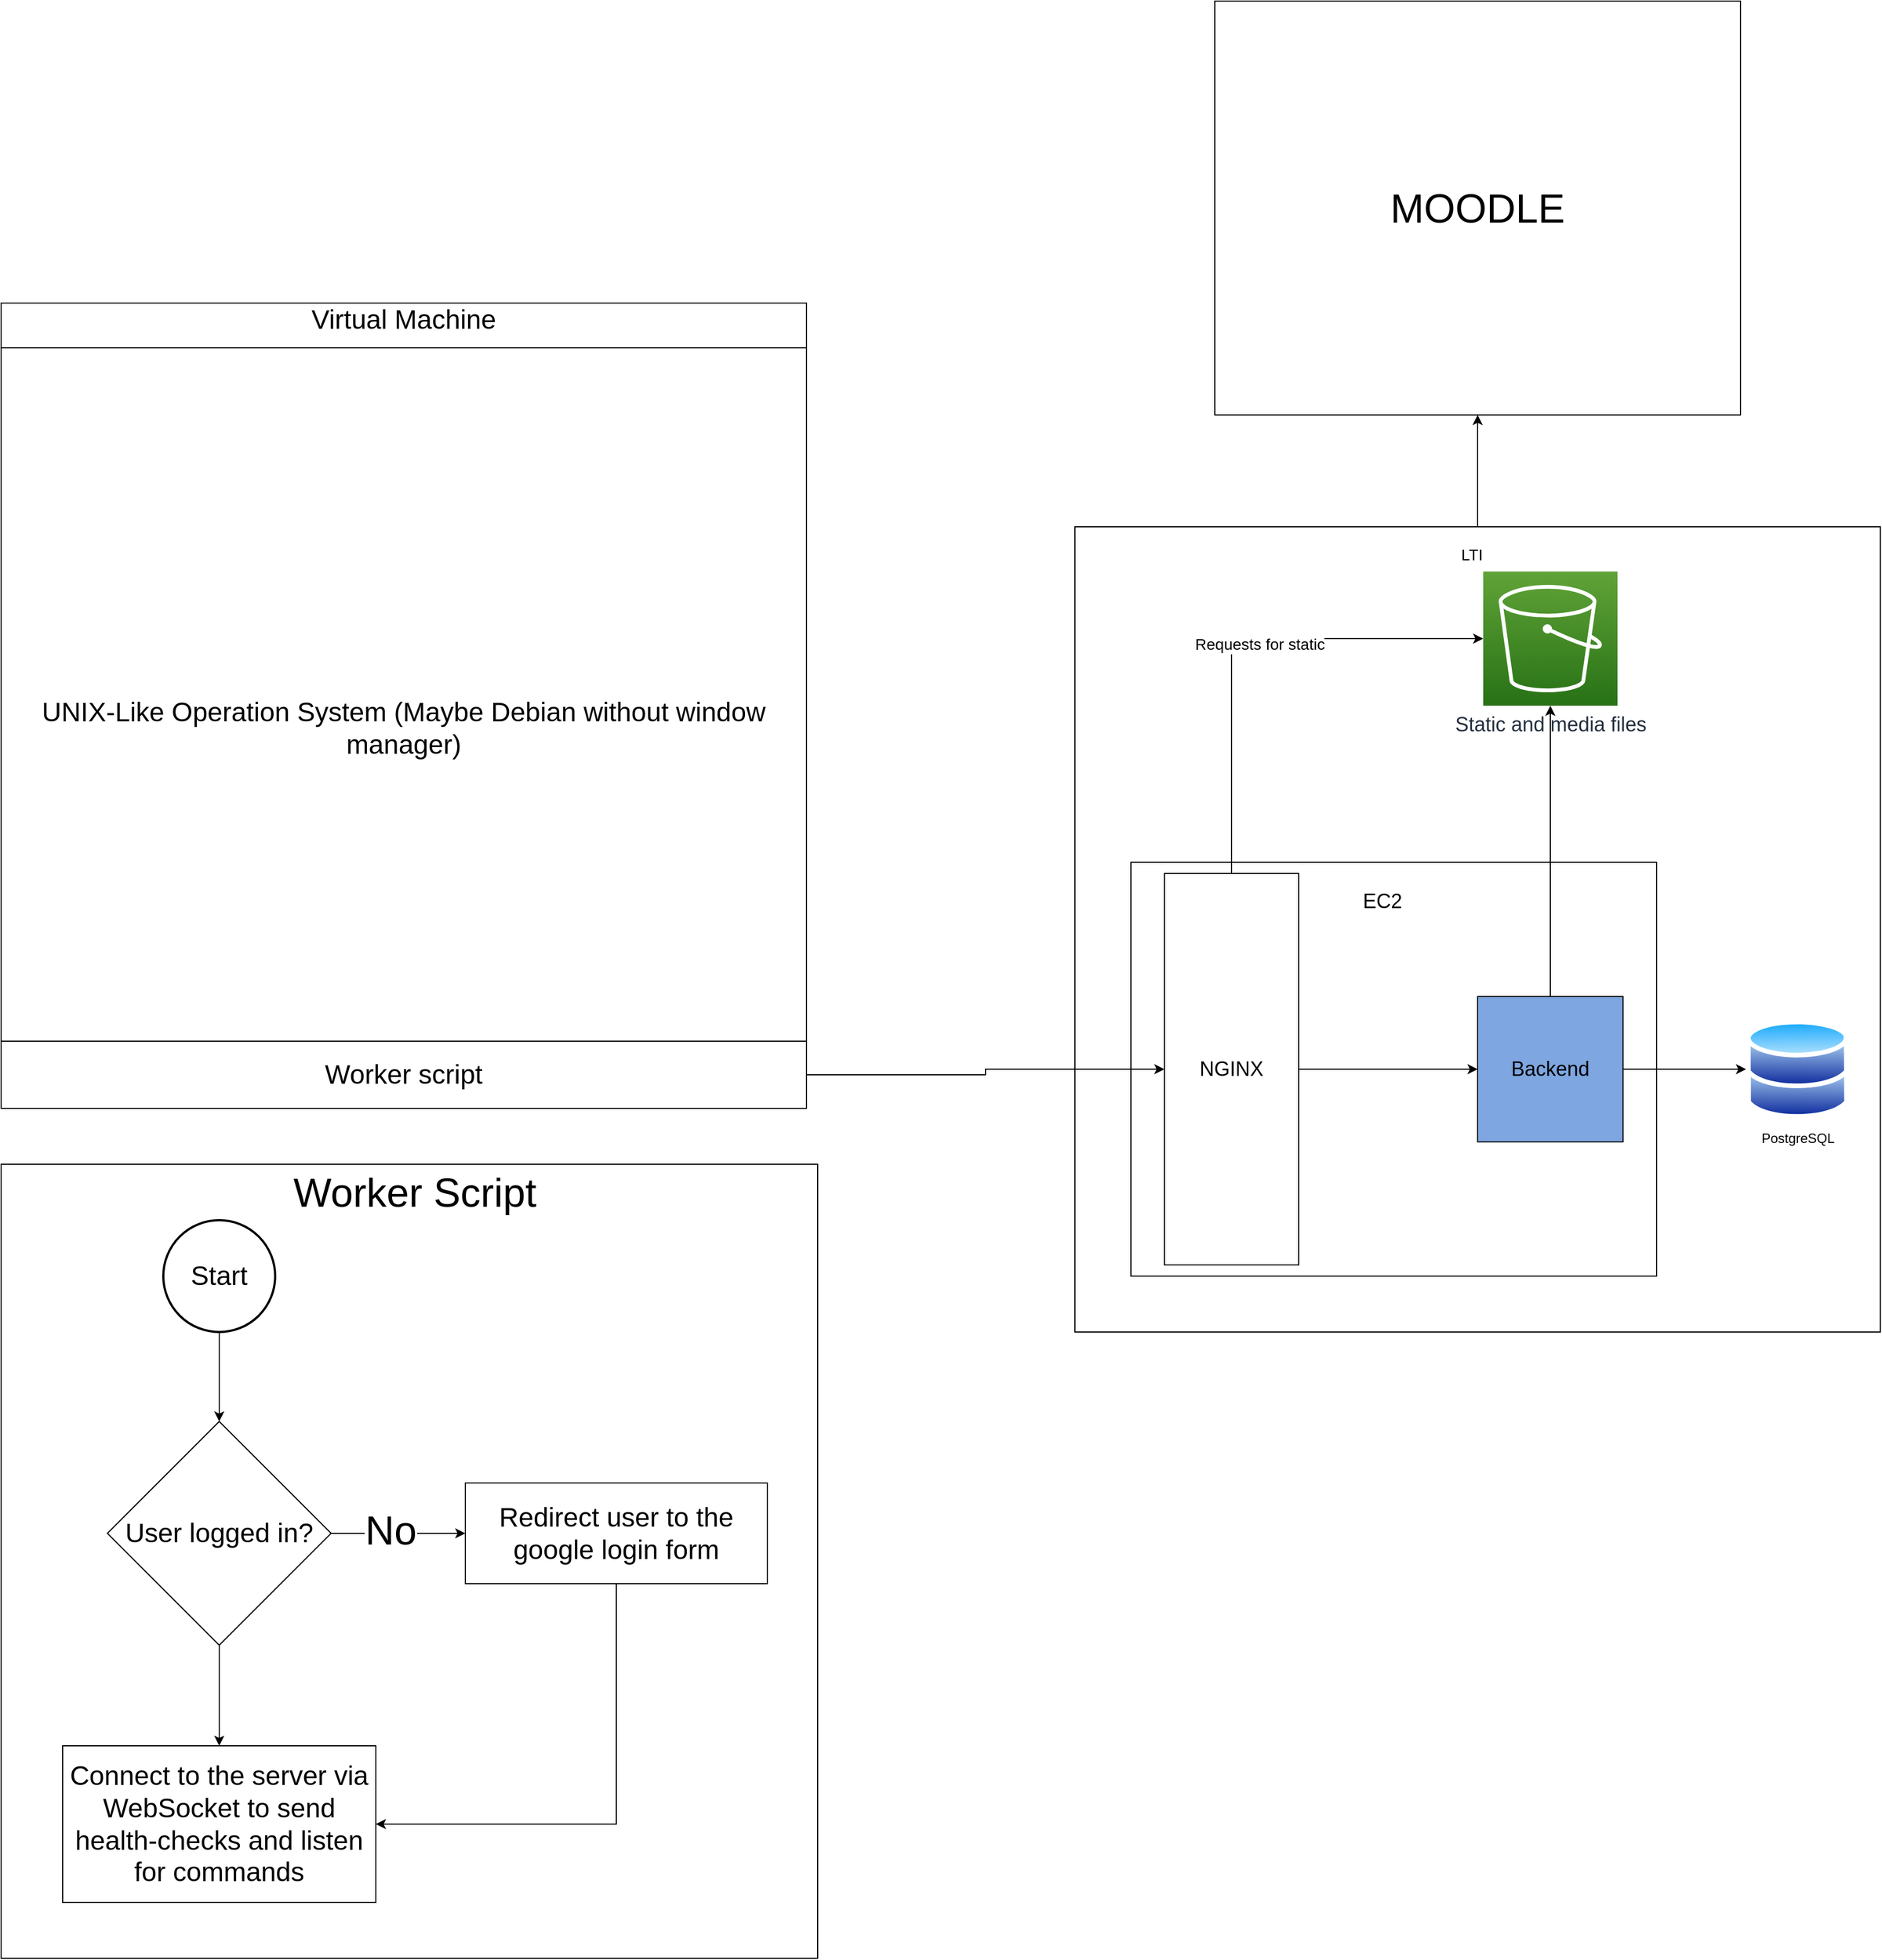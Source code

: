 <mxfile version="21.7.5" type="github">
  <diagram name="Страница — 1" id="gocQ_LfLusN6mWn75Dr2">
    <mxGraphModel dx="3407" dy="2750" grid="1" gridSize="10" guides="1" tooltips="1" connect="1" arrows="1" fold="1" page="1" pageScale="1" pageWidth="827" pageHeight="1169" math="0" shadow="0">
      <root>
        <mxCell id="0" />
        <mxCell id="1" parent="0" />
        <mxCell id="LfGapY9whfhDOPAft2MR-2" value="" style="rounded=0;whiteSpace=wrap;html=1;" parent="1" vertex="1">
          <mxGeometry x="-160" y="1550" width="730" height="710" as="geometry" />
        </mxCell>
        <mxCell id="0g9Ty-CeWokrVU_4WQWQ-16" value="" style="edgeStyle=orthogonalEdgeStyle;rounded=0;orthogonalLoop=1;jettySize=auto;html=1;" edge="1" parent="1" source="LfGapY9whfhDOPAft2MR-3" target="0g9Ty-CeWokrVU_4WQWQ-15">
          <mxGeometry relative="1" as="geometry" />
        </mxCell>
        <mxCell id="LfGapY9whfhDOPAft2MR-3" value="" style="whiteSpace=wrap;html=1;aspect=fixed;fillColor=none;" parent="1" vertex="1">
          <mxGeometry x="800" y="980" width="720" height="720" as="geometry" />
        </mxCell>
        <mxCell id="LfGapY9whfhDOPAft2MR-4" value="" style="rounded=0;whiteSpace=wrap;html=1;" parent="1" vertex="1">
          <mxGeometry x="850" y="1280" width="470" height="370" as="geometry" />
        </mxCell>
        <mxCell id="LfGapY9whfhDOPAft2MR-5" style="edgeStyle=orthogonalEdgeStyle;rounded=0;orthogonalLoop=1;jettySize=auto;html=1;exitX=1;exitY=0.5;exitDx=0;exitDy=0;entryX=0;entryY=0.5;entryDx=0;entryDy=0;" parent="1" source="LfGapY9whfhDOPAft2MR-7" target="LfGapY9whfhDOPAft2MR-13" edge="1">
          <mxGeometry relative="1" as="geometry" />
        </mxCell>
        <mxCell id="LfGapY9whfhDOPAft2MR-6" style="edgeStyle=orthogonalEdgeStyle;rounded=0;orthogonalLoop=1;jettySize=auto;html=1;exitX=0.5;exitY=0;exitDx=0;exitDy=0;entryX=0.5;entryY=1;entryDx=0;entryDy=0;entryPerimeter=0;" parent="1" source="LfGapY9whfhDOPAft2MR-7" target="LfGapY9whfhDOPAft2MR-14" edge="1">
          <mxGeometry relative="1" as="geometry" />
        </mxCell>
        <mxCell id="LfGapY9whfhDOPAft2MR-7" value="&lt;font style=&quot;font-size: 18px;&quot;&gt;Backend&lt;/font&gt;" style="whiteSpace=wrap;html=1;aspect=fixed;fillColor=#7EA6E0;" parent="1" vertex="1">
          <mxGeometry x="1160" y="1400" width="130" height="130" as="geometry" />
        </mxCell>
        <mxCell id="LfGapY9whfhDOPAft2MR-8" value="&lt;font style=&quot;font-size: 18px;&quot;&gt;EC2&lt;/font&gt;" style="text;html=1;strokeColor=none;fillColor=none;align=center;verticalAlign=middle;whiteSpace=wrap;rounded=0;" parent="1" vertex="1">
          <mxGeometry x="1045" y="1300" width="60" height="30" as="geometry" />
        </mxCell>
        <mxCell id="LfGapY9whfhDOPAft2MR-9" style="edgeStyle=orthogonalEdgeStyle;rounded=0;orthogonalLoop=1;jettySize=auto;html=1;exitX=1;exitY=0.5;exitDx=0;exitDy=0;entryX=0;entryY=0.5;entryDx=0;entryDy=0;" parent="1" source="LfGapY9whfhDOPAft2MR-12" target="LfGapY9whfhDOPAft2MR-7" edge="1">
          <mxGeometry relative="1" as="geometry" />
        </mxCell>
        <mxCell id="LfGapY9whfhDOPAft2MR-10" style="edgeStyle=orthogonalEdgeStyle;rounded=0;orthogonalLoop=1;jettySize=auto;html=1;exitX=0.5;exitY=0;exitDx=0;exitDy=0;entryX=0;entryY=0.5;entryDx=0;entryDy=0;entryPerimeter=0;" parent="1" source="LfGapY9whfhDOPAft2MR-12" target="LfGapY9whfhDOPAft2MR-14" edge="1">
          <mxGeometry relative="1" as="geometry" />
        </mxCell>
        <mxCell id="LfGapY9whfhDOPAft2MR-11" value="&lt;font style=&quot;font-size: 14px;&quot;&gt;Requests for static&lt;/font&gt;" style="edgeLabel;html=1;align=center;verticalAlign=middle;resizable=0;points=[];" parent="LfGapY9whfhDOPAft2MR-10" vertex="1" connectable="0">
          <mxGeometry x="0.081" y="-5" relative="1" as="geometry">
            <mxPoint as="offset" />
          </mxGeometry>
        </mxCell>
        <mxCell id="LfGapY9whfhDOPAft2MR-12" value="&lt;font style=&quot;font-size: 18px;&quot;&gt;NGINX&lt;/font&gt;" style="rounded=0;whiteSpace=wrap;html=1;" parent="1" vertex="1">
          <mxGeometry x="880" y="1290" width="120" height="350" as="geometry" />
        </mxCell>
        <mxCell id="LfGapY9whfhDOPAft2MR-13" value="PostgreSQL" style="image;aspect=fixed;perimeter=ellipsePerimeter;html=1;align=center;shadow=0;dashed=0;spacingTop=3;image=img/lib/active_directory/databases.svg;" parent="1" vertex="1">
          <mxGeometry x="1400" y="1420" width="91.84" height="90" as="geometry" />
        </mxCell>
        <mxCell id="LfGapY9whfhDOPAft2MR-14" value="&lt;font style=&quot;font-size: 18px;&quot;&gt;Static and media files&lt;/font&gt;" style="sketch=0;points=[[0,0,0],[0.25,0,0],[0.5,0,0],[0.75,0,0],[1,0,0],[0,1,0],[0.25,1,0],[0.5,1,0],[0.75,1,0],[1,1,0],[0,0.25,0],[0,0.5,0],[0,0.75,0],[1,0.25,0],[1,0.5,0],[1,0.75,0]];outlineConnect=0;fontColor=#232F3E;gradientColor=#60A337;gradientDirection=north;fillColor=#277116;strokeColor=#ffffff;dashed=0;verticalLabelPosition=bottom;verticalAlign=top;align=center;html=1;fontSize=12;fontStyle=0;aspect=fixed;shape=mxgraph.aws4.resourceIcon;resIcon=mxgraph.aws4.s3;" parent="1" vertex="1">
          <mxGeometry x="1165" y="1020" width="120" height="120" as="geometry" />
        </mxCell>
        <mxCell id="LfGapY9whfhDOPAft2MR-15" value="&lt;font style=&quot;font-size: 14px;&quot;&gt;LTI&lt;br&gt;&lt;/font&gt;" style="text;html=1;strokeColor=none;fillColor=none;align=center;verticalAlign=middle;whiteSpace=wrap;rounded=0;" parent="1" vertex="1">
          <mxGeometry x="1105" y="990" width="100" height="30" as="geometry" />
        </mxCell>
        <mxCell id="LfGapY9whfhDOPAft2MR-16" value="" style="whiteSpace=wrap;html=1;aspect=fixed;fillColor=none;" parent="1" vertex="1">
          <mxGeometry x="-160" y="780" width="720" height="720" as="geometry" />
        </mxCell>
        <mxCell id="LfGapY9whfhDOPAft2MR-17" value="&lt;font style=&quot;font-size: 24px;&quot;&gt;Virtual Machine&lt;/font&gt;" style="text;html=1;strokeColor=none;fillColor=none;align=center;verticalAlign=middle;whiteSpace=wrap;rounded=0;" parent="1" vertex="1">
          <mxGeometry x="105" y="780" width="190" height="30" as="geometry" />
        </mxCell>
        <mxCell id="LfGapY9whfhDOPAft2MR-18" value="&lt;font style=&quot;font-size: 24px;&quot;&gt;UNIX-Like Operation System (Maybe Debian without window manager)&lt;/font&gt;" style="rounded=0;whiteSpace=wrap;html=1;" parent="1" vertex="1">
          <mxGeometry x="-160" y="820" width="720" height="680" as="geometry" />
        </mxCell>
        <mxCell id="LfGapY9whfhDOPAft2MR-19" style="edgeStyle=orthogonalEdgeStyle;rounded=0;orthogonalLoop=1;jettySize=auto;html=1;exitX=1;exitY=0.5;exitDx=0;exitDy=0;" parent="1" source="LfGapY9whfhDOPAft2MR-20" target="LfGapY9whfhDOPAft2MR-12" edge="1">
          <mxGeometry relative="1" as="geometry" />
        </mxCell>
        <mxCell id="LfGapY9whfhDOPAft2MR-20" value="&lt;font style=&quot;font-size: 24px;&quot;&gt;Worker script&lt;/font&gt;" style="rounded=0;whiteSpace=wrap;html=1;" parent="1" vertex="1">
          <mxGeometry x="-160" y="1440" width="720" height="60" as="geometry" />
        </mxCell>
        <mxCell id="LfGapY9whfhDOPAft2MR-22" style="edgeStyle=orthogonalEdgeStyle;rounded=0;orthogonalLoop=1;jettySize=auto;html=1;exitX=0.5;exitY=1;exitDx=0;exitDy=0;exitPerimeter=0;entryX=0.5;entryY=0;entryDx=0;entryDy=0;" parent="1" source="LfGapY9whfhDOPAft2MR-23" target="LfGapY9whfhDOPAft2MR-27" edge="1">
          <mxGeometry relative="1" as="geometry" />
        </mxCell>
        <mxCell id="LfGapY9whfhDOPAft2MR-23" value="&lt;font style=&quot;font-size: 24px;&quot;&gt;Start&lt;/font&gt;" style="strokeWidth=2;html=1;shape=mxgraph.flowchart.start_2;whiteSpace=wrap;" parent="1" vertex="1">
          <mxGeometry x="-15" y="1600" width="100" height="100" as="geometry" />
        </mxCell>
        <mxCell id="LfGapY9whfhDOPAft2MR-24" style="edgeStyle=orthogonalEdgeStyle;rounded=0;orthogonalLoop=1;jettySize=auto;html=1;exitX=1;exitY=0.5;exitDx=0;exitDy=0;entryX=0;entryY=0.5;entryDx=0;entryDy=0;" parent="1" source="LfGapY9whfhDOPAft2MR-27" target="LfGapY9whfhDOPAft2MR-29" edge="1">
          <mxGeometry relative="1" as="geometry" />
        </mxCell>
        <mxCell id="LfGapY9whfhDOPAft2MR-25" value="&lt;font style=&quot;font-size: 36px;&quot;&gt;No&lt;/font&gt;" style="edgeLabel;html=1;align=center;verticalAlign=middle;resizable=0;points=[];" parent="LfGapY9whfhDOPAft2MR-24" vertex="1" connectable="0">
          <mxGeometry x="-0.117" y="3" relative="1" as="geometry">
            <mxPoint as="offset" />
          </mxGeometry>
        </mxCell>
        <mxCell id="LfGapY9whfhDOPAft2MR-26" style="edgeStyle=orthogonalEdgeStyle;rounded=0;orthogonalLoop=1;jettySize=auto;html=1;exitX=0.5;exitY=1;exitDx=0;exitDy=0;entryX=0.5;entryY=0;entryDx=0;entryDy=0;" parent="1" source="LfGapY9whfhDOPAft2MR-27" target="LfGapY9whfhDOPAft2MR-30" edge="1">
          <mxGeometry relative="1" as="geometry" />
        </mxCell>
        <mxCell id="LfGapY9whfhDOPAft2MR-27" value="&lt;font style=&quot;font-size: 24px;&quot;&gt;User logged in?&lt;/font&gt;" style="rhombus;whiteSpace=wrap;html=1;" parent="1" vertex="1">
          <mxGeometry x="-65" y="1780" width="200" height="200" as="geometry" />
        </mxCell>
        <mxCell id="LfGapY9whfhDOPAft2MR-28" style="edgeStyle=orthogonalEdgeStyle;rounded=0;orthogonalLoop=1;jettySize=auto;html=1;exitX=0.5;exitY=1;exitDx=0;exitDy=0;entryX=1;entryY=0.5;entryDx=0;entryDy=0;" parent="1" source="LfGapY9whfhDOPAft2MR-29" target="LfGapY9whfhDOPAft2MR-30" edge="1">
          <mxGeometry relative="1" as="geometry" />
        </mxCell>
        <mxCell id="LfGapY9whfhDOPAft2MR-29" value="&lt;font style=&quot;font-size: 24px;&quot;&gt;Redirect user to the google login form&lt;/font&gt;" style="rounded=0;whiteSpace=wrap;html=1;" parent="1" vertex="1">
          <mxGeometry x="255" y="1835" width="270" height="90" as="geometry" />
        </mxCell>
        <mxCell id="LfGapY9whfhDOPAft2MR-30" value="&lt;font style=&quot;font-size: 24px;&quot;&gt;Connect to the server via WebSocket to send health-checks and listen for commands&lt;/font&gt;" style="rounded=0;whiteSpace=wrap;html=1;" parent="1" vertex="1">
          <mxGeometry x="-105" y="2070" width="280" height="140" as="geometry" />
        </mxCell>
        <mxCell id="LfGapY9whfhDOPAft2MR-31" value="&lt;font style=&quot;font-size: 36px;&quot;&gt;Worker Script&lt;/font&gt;" style="text;html=1;strokeColor=none;fillColor=none;align=center;verticalAlign=middle;whiteSpace=wrap;rounded=0;" parent="1" vertex="1">
          <mxGeometry x="70" y="1560" width="280" height="30" as="geometry" />
        </mxCell>
        <mxCell id="0g9Ty-CeWokrVU_4WQWQ-15" value="&lt;font style=&quot;font-size: 36px;&quot;&gt;MOODLE&lt;/font&gt;" style="rounded=0;whiteSpace=wrap;html=1;" vertex="1" parent="1">
          <mxGeometry x="925" y="510" width="470" height="370" as="geometry" />
        </mxCell>
      </root>
    </mxGraphModel>
  </diagram>
</mxfile>
